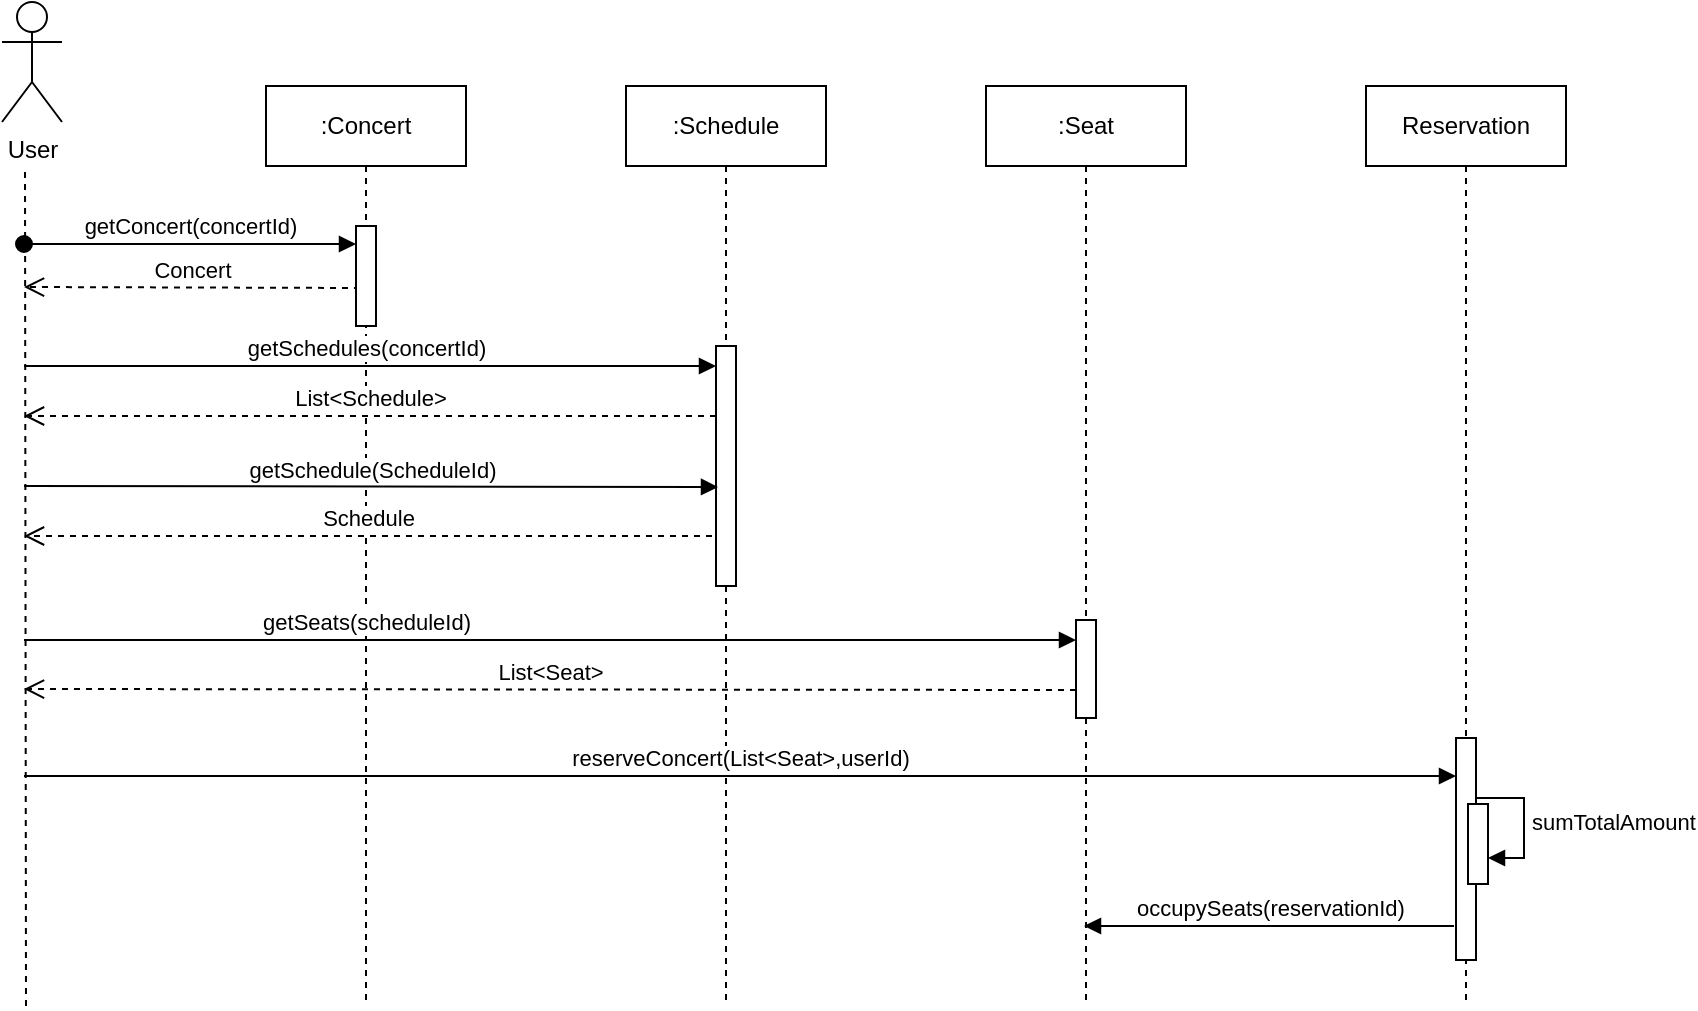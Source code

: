 <mxfile version="24.2.2" type="github">
  <diagram name="Page-1" id="2YBvvXClWsGukQMizWep">
    <mxGraphModel dx="1195" dy="650" grid="1" gridSize="10" guides="1" tooltips="1" connect="1" arrows="1" fold="1" page="1" pageScale="1" pageWidth="850" pageHeight="1100" math="0" shadow="0">
      <root>
        <mxCell id="0" />
        <mxCell id="1" parent="0" />
        <mxCell id="XITLdkzuaWW9dAgO7Yf1-12" value="Concert" style="html=1;verticalAlign=bottom;endArrow=open;dashed=1;endSize=8;edgeStyle=elbowEdgeStyle;elbow=vertical;curved=0;rounded=0;" edge="1" parent="1">
          <mxGeometry relative="1" as="geometry">
            <mxPoint x="40" y="170" as="targetPoint" />
            <Array as="points" />
            <mxPoint x="208" y="171" as="sourcePoint" />
          </mxGeometry>
        </mxCell>
        <mxCell id="aM9ryv3xv72pqoxQDRHE-1" value=":Concert" style="shape=umlLifeline;perimeter=lifelinePerimeter;whiteSpace=wrap;html=1;container=0;dropTarget=0;collapsible=0;recursiveResize=0;outlineConnect=0;portConstraint=eastwest;newEdgeStyle={&quot;edgeStyle&quot;:&quot;elbowEdgeStyle&quot;,&quot;elbow&quot;:&quot;vertical&quot;,&quot;curved&quot;:0,&quot;rounded&quot;:0};" parent="1" vertex="1">
          <mxGeometry x="161" y="70" width="100" height="460" as="geometry" />
        </mxCell>
        <mxCell id="aM9ryv3xv72pqoxQDRHE-3" value="getConcert(concertId)" style="html=1;verticalAlign=bottom;startArrow=oval;endArrow=block;startSize=8;edgeStyle=elbowEdgeStyle;elbow=vertical;curved=0;rounded=0;" parent="aM9ryv3xv72pqoxQDRHE-1" target="aM9ryv3xv72pqoxQDRHE-2" edge="1">
          <mxGeometry relative="1" as="geometry">
            <mxPoint x="-121" y="79" as="sourcePoint" />
            <mxPoint x="49.5" y="79" as="targetPoint" />
          </mxGeometry>
        </mxCell>
        <mxCell id="aM9ryv3xv72pqoxQDRHE-2" value="" style="html=1;points=[];perimeter=orthogonalPerimeter;outlineConnect=0;targetShapes=umlLifeline;portConstraint=eastwest;newEdgeStyle={&quot;edgeStyle&quot;:&quot;elbowEdgeStyle&quot;,&quot;elbow&quot;:&quot;vertical&quot;,&quot;curved&quot;:0,&quot;rounded&quot;:0};" parent="aM9ryv3xv72pqoxQDRHE-1" vertex="1">
          <mxGeometry x="45" y="70" width="10" height="50" as="geometry" />
        </mxCell>
        <mxCell id="aM9ryv3xv72pqoxQDRHE-5" value=":Schedule" style="shape=umlLifeline;perimeter=lifelinePerimeter;whiteSpace=wrap;html=1;container=0;dropTarget=0;collapsible=0;recursiveResize=0;outlineConnect=0;portConstraint=eastwest;newEdgeStyle={&quot;edgeStyle&quot;:&quot;elbowEdgeStyle&quot;,&quot;elbow&quot;:&quot;vertical&quot;,&quot;curved&quot;:0,&quot;rounded&quot;:0};" parent="1" vertex="1">
          <mxGeometry x="341" y="70" width="100" height="460" as="geometry" />
        </mxCell>
        <mxCell id="aM9ryv3xv72pqoxQDRHE-6" value="" style="html=1;points=[];perimeter=orthogonalPerimeter;outlineConnect=0;targetShapes=umlLifeline;portConstraint=eastwest;newEdgeStyle={&quot;edgeStyle&quot;:&quot;elbowEdgeStyle&quot;,&quot;elbow&quot;:&quot;vertical&quot;,&quot;curved&quot;:0,&quot;rounded&quot;:0};" parent="aM9ryv3xv72pqoxQDRHE-5" vertex="1">
          <mxGeometry x="45" y="130" width="10" height="120" as="geometry" />
        </mxCell>
        <mxCell id="aM9ryv3xv72pqoxQDRHE-7" value="getSchedules(concertId)" style="html=1;verticalAlign=bottom;endArrow=block;edgeStyle=elbowEdgeStyle;elbow=vertical;curved=0;rounded=0;" parent="1" target="aM9ryv3xv72pqoxQDRHE-6" edge="1">
          <mxGeometry x="0.001" relative="1" as="geometry">
            <mxPoint x="45" y="210" as="sourcePoint" />
            <Array as="points">
              <mxPoint x="40" y="210" />
            </Array>
            <mxPoint x="382" y="211" as="targetPoint" />
            <mxPoint as="offset" />
          </mxGeometry>
        </mxCell>
        <mxCell id="aM9ryv3xv72pqoxQDRHE-8" value="List&amp;lt;Schedule&amp;gt;" style="html=1;verticalAlign=bottom;endArrow=open;dashed=1;endSize=8;edgeStyle=elbowEdgeStyle;elbow=vertical;curved=0;rounded=0;" parent="1" edge="1">
          <mxGeometry relative="1" as="geometry">
            <mxPoint x="40" y="235" as="targetPoint" />
            <Array as="points">
              <mxPoint x="311" y="235" />
            </Array>
            <mxPoint x="386" y="235" as="sourcePoint" />
            <mxPoint as="offset" />
          </mxGeometry>
        </mxCell>
        <mxCell id="XITLdkzuaWW9dAgO7Yf1-1" value="User" style="shape=umlActor;verticalLabelPosition=bottom;verticalAlign=top;html=1;outlineConnect=0;" vertex="1" parent="1">
          <mxGeometry x="29" y="28" width="30" height="60" as="geometry" />
        </mxCell>
        <mxCell id="XITLdkzuaWW9dAgO7Yf1-2" value=":Seat" style="shape=umlLifeline;perimeter=lifelinePerimeter;whiteSpace=wrap;html=1;container=0;dropTarget=0;collapsible=0;recursiveResize=0;outlineConnect=0;portConstraint=eastwest;newEdgeStyle={&quot;edgeStyle&quot;:&quot;elbowEdgeStyle&quot;,&quot;elbow&quot;:&quot;vertical&quot;,&quot;curved&quot;:0,&quot;rounded&quot;:0};" vertex="1" parent="1">
          <mxGeometry x="521" y="70" width="100" height="460" as="geometry" />
        </mxCell>
        <mxCell id="XITLdkzuaWW9dAgO7Yf1-4" value="Reservation" style="shape=umlLifeline;perimeter=lifelinePerimeter;whiteSpace=wrap;html=1;container=0;dropTarget=0;collapsible=0;recursiveResize=0;outlineConnect=0;portConstraint=eastwest;newEdgeStyle={&quot;edgeStyle&quot;:&quot;elbowEdgeStyle&quot;,&quot;elbow&quot;:&quot;vertical&quot;,&quot;curved&quot;:0,&quot;rounded&quot;:0};" vertex="1" parent="1">
          <mxGeometry x="711" y="70" width="100" height="460" as="geometry" />
        </mxCell>
        <mxCell id="XITLdkzuaWW9dAgO7Yf1-5" value="" style="html=1;points=[];perimeter=orthogonalPerimeter;outlineConnect=0;targetShapes=umlLifeline;portConstraint=eastwest;newEdgeStyle={&quot;edgeStyle&quot;:&quot;elbowEdgeStyle&quot;,&quot;elbow&quot;:&quot;vertical&quot;,&quot;curved&quot;:0,&quot;rounded&quot;:0};" vertex="1" parent="XITLdkzuaWW9dAgO7Yf1-4">
          <mxGeometry x="45" y="326" width="10" height="111" as="geometry" />
        </mxCell>
        <mxCell id="XITLdkzuaWW9dAgO7Yf1-26" value="sumTotalAmount" style="html=1;align=left;spacingLeft=2;endArrow=block;rounded=0;edgeStyle=orthogonalEdgeStyle;curved=0;rounded=0;" edge="1" parent="XITLdkzuaWW9dAgO7Yf1-4" target="XITLdkzuaWW9dAgO7Yf1-25">
          <mxGeometry relative="1" as="geometry">
            <mxPoint x="55" y="356" as="sourcePoint" />
            <Array as="points">
              <mxPoint x="79" y="356" />
              <mxPoint x="79" y="386" />
            </Array>
          </mxGeometry>
        </mxCell>
        <mxCell id="XITLdkzuaWW9dAgO7Yf1-25" value="" style="html=1;points=[[0,0,0,0,5],[0,1,0,0,-5],[1,0,0,0,5],[1,1,0,0,-5]];perimeter=orthogonalPerimeter;outlineConnect=0;targetShapes=umlLifeline;portConstraint=eastwest;newEdgeStyle={&quot;curved&quot;:0,&quot;rounded&quot;:0};" vertex="1" parent="XITLdkzuaWW9dAgO7Yf1-4">
          <mxGeometry x="51" y="359" width="10" height="40" as="geometry" />
        </mxCell>
        <mxCell id="XITLdkzuaWW9dAgO7Yf1-10" value="" style="endArrow=none;dashed=1;html=1;rounded=0;" edge="1" parent="1">
          <mxGeometry width="50" height="50" relative="1" as="geometry">
            <mxPoint x="41" y="530" as="sourcePoint" />
            <mxPoint x="40.5" y="110" as="targetPoint" />
          </mxGeometry>
        </mxCell>
        <mxCell id="XITLdkzuaWW9dAgO7Yf1-13" value="getSchedule(ScheduleId)" style="html=1;verticalAlign=bottom;endArrow=block;edgeStyle=elbowEdgeStyle;elbow=vertical;curved=0;rounded=0;" edge="1" parent="1">
          <mxGeometry relative="1" as="geometry">
            <mxPoint x="40" y="270" as="sourcePoint" />
            <Array as="points" />
            <mxPoint x="387" y="271" as="targetPoint" />
          </mxGeometry>
        </mxCell>
        <mxCell id="XITLdkzuaWW9dAgO7Yf1-14" value="Schedule" style="html=1;verticalAlign=bottom;endArrow=open;dashed=1;endSize=8;edgeStyle=elbowEdgeStyle;elbow=vertical;curved=0;rounded=0;" edge="1" parent="1">
          <mxGeometry relative="1" as="geometry">
            <mxPoint x="40" y="295" as="targetPoint" />
            <Array as="points">
              <mxPoint x="309" y="295" />
            </Array>
            <mxPoint x="384" y="295" as="sourcePoint" />
          </mxGeometry>
        </mxCell>
        <mxCell id="XITLdkzuaWW9dAgO7Yf1-16" value="" style="html=1;points=[];perimeter=orthogonalPerimeter;outlineConnect=0;targetShapes=umlLifeline;portConstraint=eastwest;newEdgeStyle={&quot;edgeStyle&quot;:&quot;elbowEdgeStyle&quot;,&quot;elbow&quot;:&quot;vertical&quot;,&quot;curved&quot;:0,&quot;rounded&quot;:0};" vertex="1" parent="1">
          <mxGeometry x="566" y="337" width="10" height="49" as="geometry" />
        </mxCell>
        <mxCell id="XITLdkzuaWW9dAgO7Yf1-17" value="getSeats(scheduleId)" style="html=1;verticalAlign=bottom;endArrow=block;edgeStyle=elbowEdgeStyle;elbow=vertical;curved=0;rounded=0;" edge="1" parent="1" target="XITLdkzuaWW9dAgO7Yf1-16">
          <mxGeometry x="0.001" relative="1" as="geometry">
            <mxPoint x="225" y="347" as="sourcePoint" />
            <Array as="points">
              <mxPoint x="40" y="347" />
            </Array>
            <mxPoint x="562" y="348" as="targetPoint" />
            <mxPoint as="offset" />
          </mxGeometry>
        </mxCell>
        <mxCell id="XITLdkzuaWW9dAgO7Yf1-18" value="List&amp;lt;Seat&amp;gt;" style="html=1;verticalAlign=bottom;endArrow=open;dashed=1;endSize=8;edgeStyle=elbowEdgeStyle;elbow=vertical;curved=0;rounded=0;" edge="1" parent="1">
          <mxGeometry relative="1" as="geometry">
            <mxPoint x="40" y="371" as="targetPoint" />
            <Array as="points" />
            <mxPoint x="566" y="372" as="sourcePoint" />
            <mxPoint as="offset" />
          </mxGeometry>
        </mxCell>
        <mxCell id="XITLdkzuaWW9dAgO7Yf1-21" value="reserveConcert(List&amp;lt;Seat&amp;gt;,userId)" style="html=1;verticalAlign=bottom;endArrow=block;edgeStyle=elbowEdgeStyle;elbow=vertical;curved=0;rounded=0;" edge="1" parent="1" target="XITLdkzuaWW9dAgO7Yf1-5">
          <mxGeometry relative="1" as="geometry">
            <mxPoint x="40" y="415" as="sourcePoint" />
            <Array as="points">
              <mxPoint x="488" y="415" />
            </Array>
            <mxPoint x="750" y="415" as="targetPoint" />
          </mxGeometry>
        </mxCell>
        <mxCell id="XITLdkzuaWW9dAgO7Yf1-22" value="occupySeats(reservationId)" style="html=1;verticalAlign=bottom;endArrow=block;edgeStyle=elbowEdgeStyle;elbow=vertical;curved=0;rounded=0;" edge="1" parent="1">
          <mxGeometry x="0.001" relative="1" as="geometry">
            <mxPoint x="755" y="490" as="sourcePoint" />
            <Array as="points">
              <mxPoint x="570" y="490" />
            </Array>
            <mxPoint x="570" y="490" as="targetPoint" />
            <mxPoint as="offset" />
          </mxGeometry>
        </mxCell>
      </root>
    </mxGraphModel>
  </diagram>
</mxfile>
